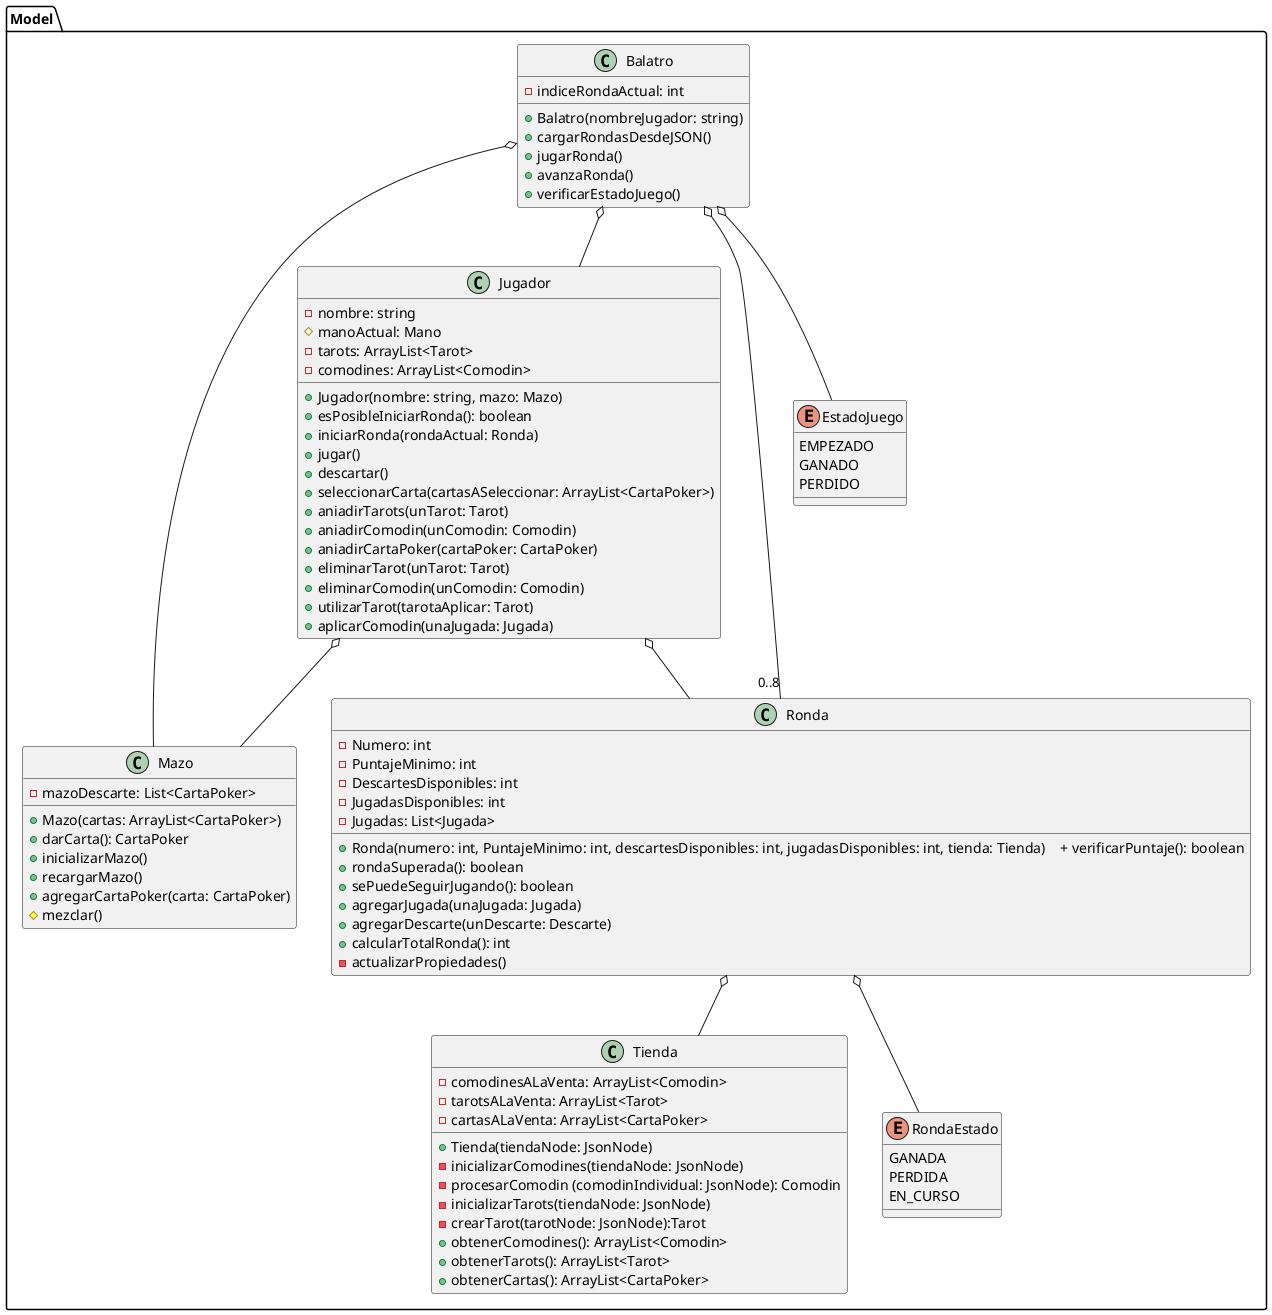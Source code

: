 @startuml

package Model {

class Balatro {
    - indiceRondaActual: int

    + Balatro(nombreJugador: string)
    + cargarRondasDesdeJSON()
    + jugarRonda()
    + avanzaRonda()
    + verificarEstadoJuego()
}

class Mazo {
   - mazoDescarte: List<CartaPoker>

   + Mazo(cartas: ArrayList<CartaPoker>)
   + darCarta(): CartaPoker
   + inicializarMazo()
   + recargarMazo()
   + agregarCartaPoker(carta: CartaPoker)
   # mezclar()
}

class Jugador {
    - nombre: string
    # manoActual: Mano
    - tarots: ArrayList<Tarot>
    - comodines: ArrayList<Comodin>

    + Jugador(nombre: string, mazo: Mazo)
    + esPosibleIniciarRonda(): boolean
    + iniciarRonda(rondaActual: Ronda)
    + jugar()
    + descartar()
    + seleccionarCarta(cartasASeleccionar: ArrayList<CartaPoker>)
    + aniadirTarots(unTarot: Tarot)
    + aniadirComodin(unComodin: Comodin)
    + aniadirCartaPoker(cartaPoker: CartaPoker)
    + eliminarTarot(unTarot: Tarot)
    + eliminarComodin(unComodin: Comodin)
    + utilizarTarot(tarotaAplicar: Tarot)
    + aplicarComodin(unaJugada: Jugada)
}

class Tienda {
    - comodinesALaVenta: ArrayList<Comodin>
    - tarotsALaVenta: ArrayList<Tarot>
    - cartasALaVenta: ArrayList<CartaPoker>

    + Tienda(tiendaNode: JsonNode)
    - inicializarComodines(tiendaNode: JsonNode)
    - procesarComodin (comodinIndividual: JsonNode): Comodin
    - inicializarTarots(tiendaNode: JsonNode)
    - crearTarot(tarotNode: JsonNode):Tarot
    + obtenerComodines(): ArrayList<Comodin>
    + obtenerTarots(): ArrayList<Tarot>
    + obtenerCartas(): ArrayList<CartaPoker>
}

class Ronda {
    - Numero: int
    - PuntajeMinimo: int
    - DescartesDisponibles: int
    - JugadasDisponibles: int
    - Jugadas: List<Jugada>

    + Ronda(numero: int, PuntajeMinimo: int, descartesDisponibles: int, jugadasDisponibles: int, tienda: Tienda)    + verificarPuntaje(): boolean
    + rondaSuperada(): boolean
    + sePuedeSeguirJugando(): boolean
    + agregarJugada(unaJugada: Jugada)
    + agregarDescarte(unDescarte: Descarte)
    + calcularTotalRonda(): int
    - actualizarPropiedades()
}

enum EstadoJuego {
    EMPEZADO
    GANADO
    PERDIDO
}

enum RondaEstado {
        GANADA
        PERDIDA
        EN_CURSO
}

Balatro o-- "0..8" Ronda
Balatro o-- Jugador
Balatro o-- EstadoJuego
Balatro o-- Mazo

Jugador o-- Ronda
Jugador o-- Mazo
Ronda o-- Tienda
Ronda o-- RondaEstado
}
@enduml